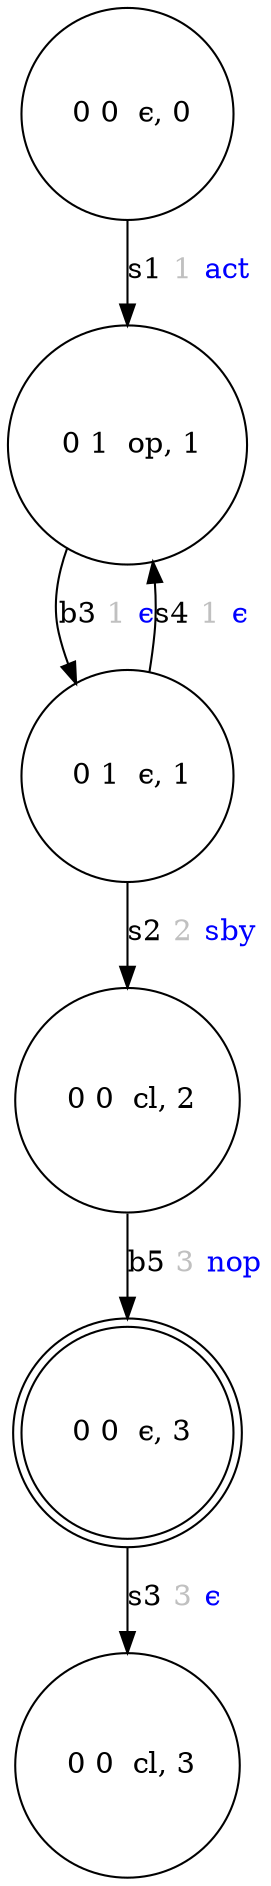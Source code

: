 digraph rete2_OS_state {
	" 0 0  ϵ, 0" [shape=circle]
	" 0 1  op, 1" [shape=circle]
	" 0 1  ϵ, 1" [shape=circle]
	" 0 0  cl, 2" [shape=circle]
	" 0 0  ϵ, 3" [shape=doublecircle]
	" 0 0  cl, 3" [shape=circle]
	" 0 0  ϵ, 0" -> " 0 1  op, 1" [label=<s1 <FONT COLOR="grey">1</FONT> <FONT COLOR="blue">act</FONT>>]
	" 0 1  op, 1" -> " 0 1  ϵ, 1" [label=<b3 <FONT COLOR="grey">1</FONT> <FONT COLOR="blue">ϵ</FONT>>]
	" 0 1  ϵ, 1" -> " 0 0  cl, 2" [label=<s2 <FONT COLOR="grey">2</FONT> <FONT COLOR="blue">sby</FONT>>]
	" 0 0  cl, 2" -> " 0 0  ϵ, 3" [label=<b5 <FONT COLOR="grey">3</FONT> <FONT COLOR="blue">nop</FONT>>]
	" 0 0  ϵ, 3" -> " 0 0  cl, 3" [label=<s3 <FONT COLOR="grey">3</FONT> <FONT COLOR="blue">ϵ</FONT>>]
	" 0 1  ϵ, 1" -> " 0 1  op, 1" [label=<s4 <FONT COLOR="grey">1</FONT> <FONT COLOR="blue">ϵ</FONT>>]
}
